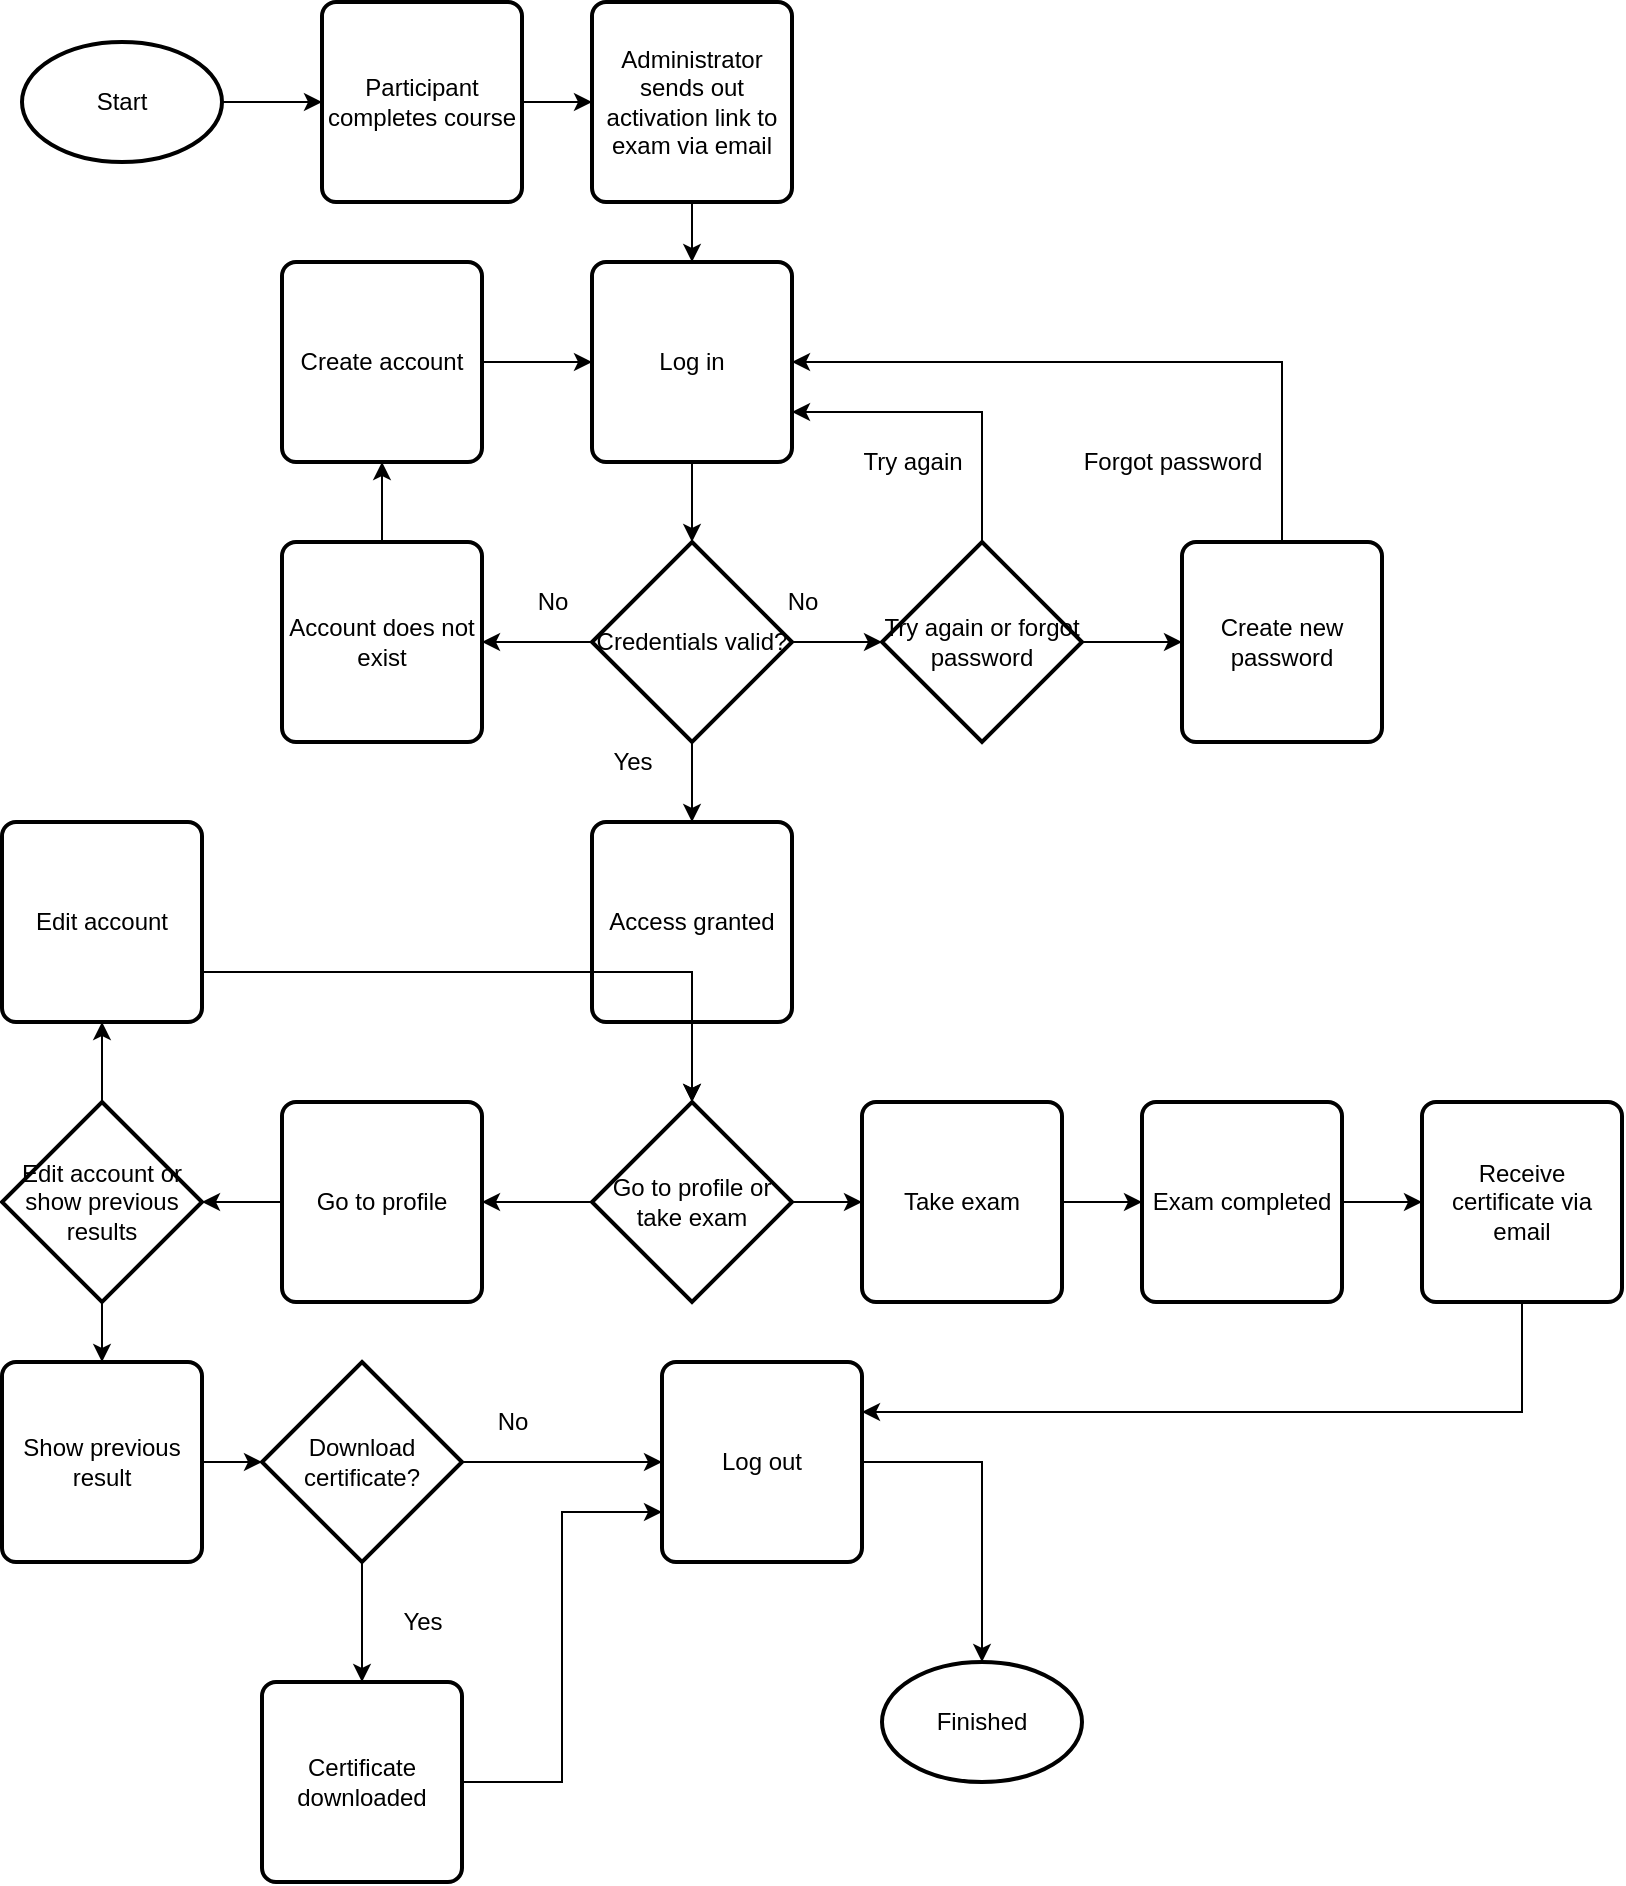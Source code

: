 <mxfile version="13.6.5"><diagram id="ADtV-0MZ5Dqw4-E8otRV" name="Page-1"><mxGraphModel dx="1422" dy="763" grid="1" gridSize="10" guides="1" tooltips="1" connect="1" arrows="1" fold="1" page="1" pageScale="1" pageWidth="850" pageHeight="1100" math="0" shadow="0"><root><mxCell id="0"/><mxCell id="1" parent="0"/><mxCell id="LFDzjk2b10gHluWi3Qs5-3" style="edgeStyle=orthogonalEdgeStyle;rounded=0;orthogonalLoop=1;jettySize=auto;html=1;exitX=1;exitY=0.5;exitDx=0;exitDy=0;exitPerimeter=0;entryX=0;entryY=0.5;entryDx=0;entryDy=0;" edge="1" parent="1" source="LFDzjk2b10gHluWi3Qs5-1" target="LFDzjk2b10gHluWi3Qs5-2"><mxGeometry relative="1" as="geometry"/></mxCell><mxCell id="LFDzjk2b10gHluWi3Qs5-1" value="Start" style="strokeWidth=2;html=1;shape=mxgraph.flowchart.start_1;whiteSpace=wrap;" vertex="1" parent="1"><mxGeometry x="40" y="370" width="100" height="60" as="geometry"/></mxCell><mxCell id="LFDzjk2b10gHluWi3Qs5-5" style="edgeStyle=orthogonalEdgeStyle;rounded=0;orthogonalLoop=1;jettySize=auto;html=1;exitX=1;exitY=0.5;exitDx=0;exitDy=0;entryX=0;entryY=0.5;entryDx=0;entryDy=0;" edge="1" parent="1" source="LFDzjk2b10gHluWi3Qs5-2" target="LFDzjk2b10gHluWi3Qs5-4"><mxGeometry relative="1" as="geometry"/></mxCell><mxCell id="LFDzjk2b10gHluWi3Qs5-2" value="Participant completes course" style="rounded=1;whiteSpace=wrap;html=1;absoluteArcSize=1;arcSize=14;strokeWidth=2;" vertex="1" parent="1"><mxGeometry x="190" y="350" width="100" height="100" as="geometry"/></mxCell><mxCell id="LFDzjk2b10gHluWi3Qs5-7" style="edgeStyle=orthogonalEdgeStyle;rounded=0;orthogonalLoop=1;jettySize=auto;html=1;exitX=0.5;exitY=1;exitDx=0;exitDy=0;entryX=0.5;entryY=0;entryDx=0;entryDy=0;" edge="1" parent="1" source="LFDzjk2b10gHluWi3Qs5-4" target="LFDzjk2b10gHluWi3Qs5-6"><mxGeometry relative="1" as="geometry"/></mxCell><mxCell id="LFDzjk2b10gHluWi3Qs5-4" value="Administrator sends out activation link to exam via email" style="rounded=1;whiteSpace=wrap;html=1;absoluteArcSize=1;arcSize=14;strokeWidth=2;" vertex="1" parent="1"><mxGeometry x="325" y="350" width="100" height="100" as="geometry"/></mxCell><mxCell id="LFDzjk2b10gHluWi3Qs5-9" style="edgeStyle=orthogonalEdgeStyle;rounded=0;orthogonalLoop=1;jettySize=auto;html=1;exitX=0.5;exitY=1;exitDx=0;exitDy=0;entryX=0.5;entryY=0;entryDx=0;entryDy=0;entryPerimeter=0;" edge="1" parent="1" source="LFDzjk2b10gHluWi3Qs5-6" target="LFDzjk2b10gHluWi3Qs5-8"><mxGeometry relative="1" as="geometry"/></mxCell><mxCell id="LFDzjk2b10gHluWi3Qs5-6" value="Log in" style="rounded=1;whiteSpace=wrap;html=1;absoluteArcSize=1;arcSize=14;strokeWidth=2;" vertex="1" parent="1"><mxGeometry x="325" y="480" width="100" height="100" as="geometry"/></mxCell><mxCell id="LFDzjk2b10gHluWi3Qs5-11" style="edgeStyle=orthogonalEdgeStyle;rounded=0;orthogonalLoop=1;jettySize=auto;html=1;exitX=1;exitY=0.5;exitDx=0;exitDy=0;exitPerimeter=0;entryX=0;entryY=0.5;entryDx=0;entryDy=0;entryPerimeter=0;" edge="1" parent="1" source="LFDzjk2b10gHluWi3Qs5-8" target="LFDzjk2b10gHluWi3Qs5-10"><mxGeometry relative="1" as="geometry"/></mxCell><mxCell id="LFDzjk2b10gHluWi3Qs5-20" style="edgeStyle=orthogonalEdgeStyle;rounded=0;orthogonalLoop=1;jettySize=auto;html=1;exitX=0;exitY=0.5;exitDx=0;exitDy=0;exitPerimeter=0;entryX=1;entryY=0.5;entryDx=0;entryDy=0;" edge="1" parent="1" source="LFDzjk2b10gHluWi3Qs5-8" target="LFDzjk2b10gHluWi3Qs5-19"><mxGeometry relative="1" as="geometry"/></mxCell><mxCell id="LFDzjk2b10gHluWi3Qs5-26" style="edgeStyle=orthogonalEdgeStyle;rounded=0;orthogonalLoop=1;jettySize=auto;html=1;exitX=0.5;exitY=1;exitDx=0;exitDy=0;exitPerimeter=0;entryX=0.5;entryY=0;entryDx=0;entryDy=0;" edge="1" parent="1" source="LFDzjk2b10gHluWi3Qs5-8" target="LFDzjk2b10gHluWi3Qs5-25"><mxGeometry relative="1" as="geometry"/></mxCell><mxCell id="LFDzjk2b10gHluWi3Qs5-8" value="Credentials valid?" style="strokeWidth=2;html=1;shape=mxgraph.flowchart.decision;whiteSpace=wrap;" vertex="1" parent="1"><mxGeometry x="325" y="620" width="100" height="100" as="geometry"/></mxCell><mxCell id="LFDzjk2b10gHluWi3Qs5-12" style="edgeStyle=orthogonalEdgeStyle;rounded=0;orthogonalLoop=1;jettySize=auto;html=1;exitX=0.5;exitY=0;exitDx=0;exitDy=0;exitPerimeter=0;entryX=1;entryY=0.75;entryDx=0;entryDy=0;" edge="1" parent="1" source="LFDzjk2b10gHluWi3Qs5-10" target="LFDzjk2b10gHluWi3Qs5-6"><mxGeometry relative="1" as="geometry"/></mxCell><mxCell id="LFDzjk2b10gHluWi3Qs5-15" style="edgeStyle=orthogonalEdgeStyle;rounded=0;orthogonalLoop=1;jettySize=auto;html=1;exitX=1;exitY=0.5;exitDx=0;exitDy=0;exitPerimeter=0;entryX=0;entryY=0.5;entryDx=0;entryDy=0;" edge="1" parent="1" source="LFDzjk2b10gHluWi3Qs5-10" target="LFDzjk2b10gHluWi3Qs5-14"><mxGeometry relative="1" as="geometry"/></mxCell><mxCell id="LFDzjk2b10gHluWi3Qs5-10" value="Try again or forgot password" style="strokeWidth=2;html=1;shape=mxgraph.flowchart.decision;whiteSpace=wrap;" vertex="1" parent="1"><mxGeometry x="470" y="620" width="100" height="100" as="geometry"/></mxCell><mxCell id="LFDzjk2b10gHluWi3Qs5-13" value="Try again" style="text;html=1;align=center;verticalAlign=middle;resizable=0;points=[];autosize=1;" vertex="1" parent="1"><mxGeometry x="450" y="570" width="70" height="20" as="geometry"/></mxCell><mxCell id="LFDzjk2b10gHluWi3Qs5-16" style="edgeStyle=orthogonalEdgeStyle;rounded=0;orthogonalLoop=1;jettySize=auto;html=1;exitX=0.5;exitY=0;exitDx=0;exitDy=0;entryX=1;entryY=0.5;entryDx=0;entryDy=0;" edge="1" parent="1" source="LFDzjk2b10gHluWi3Qs5-14" target="LFDzjk2b10gHluWi3Qs5-6"><mxGeometry relative="1" as="geometry"/></mxCell><mxCell id="LFDzjk2b10gHluWi3Qs5-14" value="Create new password" style="rounded=1;whiteSpace=wrap;html=1;absoluteArcSize=1;arcSize=14;strokeWidth=2;" vertex="1" parent="1"><mxGeometry x="620" y="620" width="100" height="100" as="geometry"/></mxCell><mxCell id="LFDzjk2b10gHluWi3Qs5-17" value="Forgot password" style="text;html=1;align=center;verticalAlign=middle;resizable=0;points=[];autosize=1;" vertex="1" parent="1"><mxGeometry x="560" y="570" width="110" height="20" as="geometry"/></mxCell><mxCell id="LFDzjk2b10gHluWi3Qs5-18" value="No" style="text;html=1;align=center;verticalAlign=middle;resizable=0;points=[];autosize=1;" vertex="1" parent="1"><mxGeometry x="415" y="640" width="30" height="20" as="geometry"/></mxCell><mxCell id="LFDzjk2b10gHluWi3Qs5-23" style="edgeStyle=orthogonalEdgeStyle;rounded=0;orthogonalLoop=1;jettySize=auto;html=1;exitX=0.5;exitY=0;exitDx=0;exitDy=0;entryX=0.5;entryY=1;entryDx=0;entryDy=0;" edge="1" parent="1" source="LFDzjk2b10gHluWi3Qs5-19" target="LFDzjk2b10gHluWi3Qs5-22"><mxGeometry relative="1" as="geometry"/></mxCell><mxCell id="LFDzjk2b10gHluWi3Qs5-19" value="Account does not exist" style="rounded=1;whiteSpace=wrap;html=1;absoluteArcSize=1;arcSize=14;strokeWidth=2;" vertex="1" parent="1"><mxGeometry x="170" y="620" width="100" height="100" as="geometry"/></mxCell><mxCell id="LFDzjk2b10gHluWi3Qs5-21" value="No" style="text;html=1;align=center;verticalAlign=middle;resizable=0;points=[];autosize=1;" vertex="1" parent="1"><mxGeometry x="290" y="640" width="30" height="20" as="geometry"/></mxCell><mxCell id="LFDzjk2b10gHluWi3Qs5-24" style="edgeStyle=orthogonalEdgeStyle;rounded=0;orthogonalLoop=1;jettySize=auto;html=1;exitX=1;exitY=0.5;exitDx=0;exitDy=0;entryX=0;entryY=0.5;entryDx=0;entryDy=0;" edge="1" parent="1" source="LFDzjk2b10gHluWi3Qs5-22" target="LFDzjk2b10gHluWi3Qs5-6"><mxGeometry relative="1" as="geometry"/></mxCell><mxCell id="LFDzjk2b10gHluWi3Qs5-22" value="Create account" style="rounded=1;whiteSpace=wrap;html=1;absoluteArcSize=1;arcSize=14;strokeWidth=2;" vertex="1" parent="1"><mxGeometry x="170" y="480" width="100" height="100" as="geometry"/></mxCell><mxCell id="LFDzjk2b10gHluWi3Qs5-29" style="edgeStyle=orthogonalEdgeStyle;rounded=0;orthogonalLoop=1;jettySize=auto;html=1;exitX=0.5;exitY=1;exitDx=0;exitDy=0;entryX=0.5;entryY=0;entryDx=0;entryDy=0;entryPerimeter=0;" edge="1" parent="1" source="LFDzjk2b10gHluWi3Qs5-25" target="LFDzjk2b10gHluWi3Qs5-28"><mxGeometry relative="1" as="geometry"/></mxCell><mxCell id="LFDzjk2b10gHluWi3Qs5-25" value="Access granted" style="rounded=1;whiteSpace=wrap;html=1;absoluteArcSize=1;arcSize=14;strokeWidth=2;" vertex="1" parent="1"><mxGeometry x="325" y="760" width="100" height="100" as="geometry"/></mxCell><mxCell id="LFDzjk2b10gHluWi3Qs5-27" value="Yes" style="text;html=1;align=center;verticalAlign=middle;resizable=0;points=[];autosize=1;" vertex="1" parent="1"><mxGeometry x="325" y="720" width="40" height="20" as="geometry"/></mxCell><mxCell id="LFDzjk2b10gHluWi3Qs5-31" style="edgeStyle=orthogonalEdgeStyle;rounded=0;orthogonalLoop=1;jettySize=auto;html=1;exitX=0;exitY=0.5;exitDx=0;exitDy=0;exitPerimeter=0;entryX=1;entryY=0.5;entryDx=0;entryDy=0;" edge="1" parent="1" source="LFDzjk2b10gHluWi3Qs5-28" target="LFDzjk2b10gHluWi3Qs5-30"><mxGeometry relative="1" as="geometry"/></mxCell><mxCell id="LFDzjk2b10gHluWi3Qs5-33" style="edgeStyle=orthogonalEdgeStyle;rounded=0;orthogonalLoop=1;jettySize=auto;html=1;exitX=1;exitY=0.5;exitDx=0;exitDy=0;exitPerimeter=0;entryX=0;entryY=0.5;entryDx=0;entryDy=0;" edge="1" parent="1" source="LFDzjk2b10gHluWi3Qs5-28" target="LFDzjk2b10gHluWi3Qs5-32"><mxGeometry relative="1" as="geometry"/></mxCell><mxCell id="LFDzjk2b10gHluWi3Qs5-28" value="Go to profile or take exam" style="strokeWidth=2;html=1;shape=mxgraph.flowchart.decision;whiteSpace=wrap;" vertex="1" parent="1"><mxGeometry x="325" y="900" width="100" height="100" as="geometry"/></mxCell><mxCell id="LFDzjk2b10gHluWi3Qs5-35" style="edgeStyle=orthogonalEdgeStyle;rounded=0;orthogonalLoop=1;jettySize=auto;html=1;exitX=0;exitY=0.5;exitDx=0;exitDy=0;entryX=1;entryY=0.5;entryDx=0;entryDy=0;entryPerimeter=0;" edge="1" parent="1" source="LFDzjk2b10gHluWi3Qs5-30" target="LFDzjk2b10gHluWi3Qs5-34"><mxGeometry relative="1" as="geometry"/></mxCell><mxCell id="LFDzjk2b10gHluWi3Qs5-30" value="Go to profile" style="rounded=1;whiteSpace=wrap;html=1;absoluteArcSize=1;arcSize=14;strokeWidth=2;" vertex="1" parent="1"><mxGeometry x="170" y="900" width="100" height="100" as="geometry"/></mxCell><mxCell id="LFDzjk2b10gHluWi3Qs5-38" style="edgeStyle=orthogonalEdgeStyle;rounded=0;orthogonalLoop=1;jettySize=auto;html=1;exitX=1;exitY=0.5;exitDx=0;exitDy=0;" edge="1" parent="1" source="LFDzjk2b10gHluWi3Qs5-32" target="LFDzjk2b10gHluWi3Qs5-37"><mxGeometry relative="1" as="geometry"/></mxCell><mxCell id="LFDzjk2b10gHluWi3Qs5-32" value="Take exam" style="rounded=1;whiteSpace=wrap;html=1;absoluteArcSize=1;arcSize=14;strokeWidth=2;" vertex="1" parent="1"><mxGeometry x="460" y="900" width="100" height="100" as="geometry"/></mxCell><mxCell id="LFDzjk2b10gHluWi3Qs5-42" style="edgeStyle=orthogonalEdgeStyle;rounded=0;orthogonalLoop=1;jettySize=auto;html=1;exitX=0.5;exitY=1;exitDx=0;exitDy=0;exitPerimeter=0;entryX=0.5;entryY=0;entryDx=0;entryDy=0;" edge="1" parent="1" source="LFDzjk2b10gHluWi3Qs5-34" target="LFDzjk2b10gHluWi3Qs5-41"><mxGeometry relative="1" as="geometry"/></mxCell><mxCell id="LFDzjk2b10gHluWi3Qs5-61" style="edgeStyle=orthogonalEdgeStyle;rounded=0;orthogonalLoop=1;jettySize=auto;html=1;exitX=0.5;exitY=0;exitDx=0;exitDy=0;exitPerimeter=0;entryX=0.5;entryY=1;entryDx=0;entryDy=0;" edge="1" parent="1" source="LFDzjk2b10gHluWi3Qs5-34" target="LFDzjk2b10gHluWi3Qs5-60"><mxGeometry relative="1" as="geometry"/></mxCell><mxCell id="LFDzjk2b10gHluWi3Qs5-34" value="Edit account or show previous results" style="strokeWidth=2;html=1;shape=mxgraph.flowchart.decision;whiteSpace=wrap;" vertex="1" parent="1"><mxGeometry x="30" y="900" width="100" height="100" as="geometry"/></mxCell><mxCell id="LFDzjk2b10gHluWi3Qs5-40" style="edgeStyle=orthogonalEdgeStyle;rounded=0;orthogonalLoop=1;jettySize=auto;html=1;exitX=1;exitY=0.5;exitDx=0;exitDy=0;entryX=0;entryY=0.5;entryDx=0;entryDy=0;" edge="1" parent="1" source="LFDzjk2b10gHluWi3Qs5-37" target="LFDzjk2b10gHluWi3Qs5-39"><mxGeometry relative="1" as="geometry"/></mxCell><mxCell id="LFDzjk2b10gHluWi3Qs5-37" value="Exam completed" style="rounded=1;whiteSpace=wrap;html=1;absoluteArcSize=1;arcSize=14;strokeWidth=2;" vertex="1" parent="1"><mxGeometry x="600" y="900" width="100" height="100" as="geometry"/></mxCell><mxCell id="LFDzjk2b10gHluWi3Qs5-58" style="edgeStyle=orthogonalEdgeStyle;rounded=0;orthogonalLoop=1;jettySize=auto;html=1;exitX=0.5;exitY=1;exitDx=0;exitDy=0;entryX=1;entryY=0.25;entryDx=0;entryDy=0;" edge="1" parent="1" source="LFDzjk2b10gHluWi3Qs5-39" target="LFDzjk2b10gHluWi3Qs5-47"><mxGeometry relative="1" as="geometry"/></mxCell><mxCell id="LFDzjk2b10gHluWi3Qs5-39" value="Receive certificate via email" style="rounded=1;whiteSpace=wrap;html=1;absoluteArcSize=1;arcSize=14;strokeWidth=2;" vertex="1" parent="1"><mxGeometry x="740" y="900" width="100" height="100" as="geometry"/></mxCell><mxCell id="LFDzjk2b10gHluWi3Qs5-45" style="edgeStyle=orthogonalEdgeStyle;rounded=0;orthogonalLoop=1;jettySize=auto;html=1;exitX=1;exitY=0.5;exitDx=0;exitDy=0;entryX=0;entryY=0.5;entryDx=0;entryDy=0;entryPerimeter=0;" edge="1" parent="1" source="LFDzjk2b10gHluWi3Qs5-41" target="LFDzjk2b10gHluWi3Qs5-44"><mxGeometry relative="1" as="geometry"/></mxCell><mxCell id="LFDzjk2b10gHluWi3Qs5-41" value="Show previous result" style="rounded=1;whiteSpace=wrap;html=1;absoluteArcSize=1;arcSize=14;strokeWidth=2;" vertex="1" parent="1"><mxGeometry x="30" y="1030" width="100" height="100" as="geometry"/></mxCell><mxCell id="LFDzjk2b10gHluWi3Qs5-55" style="edgeStyle=orthogonalEdgeStyle;rounded=0;orthogonalLoop=1;jettySize=auto;html=1;exitX=0.5;exitY=1;exitDx=0;exitDy=0;exitPerimeter=0;entryX=0.5;entryY=0;entryDx=0;entryDy=0;" edge="1" parent="1" source="LFDzjk2b10gHluWi3Qs5-44" target="LFDzjk2b10gHluWi3Qs5-52"><mxGeometry relative="1" as="geometry"/></mxCell><mxCell id="LFDzjk2b10gHluWi3Qs5-56" style="edgeStyle=orthogonalEdgeStyle;rounded=0;orthogonalLoop=1;jettySize=auto;html=1;exitX=1;exitY=0.5;exitDx=0;exitDy=0;exitPerimeter=0;" edge="1" parent="1" source="LFDzjk2b10gHluWi3Qs5-44" target="LFDzjk2b10gHluWi3Qs5-47"><mxGeometry relative="1" as="geometry"/></mxCell><mxCell id="LFDzjk2b10gHluWi3Qs5-44" value="Download certificate?" style="strokeWidth=2;html=1;shape=mxgraph.flowchart.decision;whiteSpace=wrap;" vertex="1" parent="1"><mxGeometry x="160" y="1030" width="100" height="100" as="geometry"/></mxCell><mxCell id="LFDzjk2b10gHluWi3Qs5-46" value="Finished" style="strokeWidth=2;html=1;shape=mxgraph.flowchart.start_1;whiteSpace=wrap;" vertex="1" parent="1"><mxGeometry x="470" y="1180" width="100" height="60" as="geometry"/></mxCell><mxCell id="LFDzjk2b10gHluWi3Qs5-57" style="edgeStyle=orthogonalEdgeStyle;rounded=0;orthogonalLoop=1;jettySize=auto;html=1;exitX=1;exitY=0.5;exitDx=0;exitDy=0;" edge="1" parent="1" source="LFDzjk2b10gHluWi3Qs5-47" target="LFDzjk2b10gHluWi3Qs5-46"><mxGeometry relative="1" as="geometry"/></mxCell><mxCell id="LFDzjk2b10gHluWi3Qs5-47" value="Log out" style="rounded=1;whiteSpace=wrap;html=1;absoluteArcSize=1;arcSize=14;strokeWidth=2;" vertex="1" parent="1"><mxGeometry x="360" y="1030" width="100" height="100" as="geometry"/></mxCell><mxCell id="LFDzjk2b10gHluWi3Qs5-49" value="No" style="text;html=1;align=center;verticalAlign=middle;resizable=0;points=[];autosize=1;" vertex="1" parent="1"><mxGeometry x="270" y="1050" width="30" height="20" as="geometry"/></mxCell><mxCell id="LFDzjk2b10gHluWi3Qs5-59" style="edgeStyle=orthogonalEdgeStyle;rounded=0;orthogonalLoop=1;jettySize=auto;html=1;exitX=1;exitY=0.5;exitDx=0;exitDy=0;entryX=0;entryY=0.75;entryDx=0;entryDy=0;" edge="1" parent="1" source="LFDzjk2b10gHluWi3Qs5-52" target="LFDzjk2b10gHluWi3Qs5-47"><mxGeometry relative="1" as="geometry"/></mxCell><mxCell id="LFDzjk2b10gHluWi3Qs5-52" value="Certificate downloaded" style="rounded=1;whiteSpace=wrap;html=1;absoluteArcSize=1;arcSize=14;strokeWidth=2;" vertex="1" parent="1"><mxGeometry x="160" y="1190" width="100" height="100" as="geometry"/></mxCell><mxCell id="LFDzjk2b10gHluWi3Qs5-54" value="Yes" style="text;html=1;align=center;verticalAlign=middle;resizable=0;points=[];autosize=1;" vertex="1" parent="1"><mxGeometry x="220" y="1150" width="40" height="20" as="geometry"/></mxCell><mxCell id="LFDzjk2b10gHluWi3Qs5-62" style="edgeStyle=orthogonalEdgeStyle;rounded=0;orthogonalLoop=1;jettySize=auto;html=1;exitX=1;exitY=0.75;exitDx=0;exitDy=0;" edge="1" parent="1" source="LFDzjk2b10gHluWi3Qs5-60" target="LFDzjk2b10gHluWi3Qs5-28"><mxGeometry relative="1" as="geometry"/></mxCell><mxCell id="LFDzjk2b10gHluWi3Qs5-60" value="Edit account" style="rounded=1;whiteSpace=wrap;html=1;absoluteArcSize=1;arcSize=14;strokeWidth=2;" vertex="1" parent="1"><mxGeometry x="30" y="760" width="100" height="100" as="geometry"/></mxCell></root></mxGraphModel></diagram></mxfile>